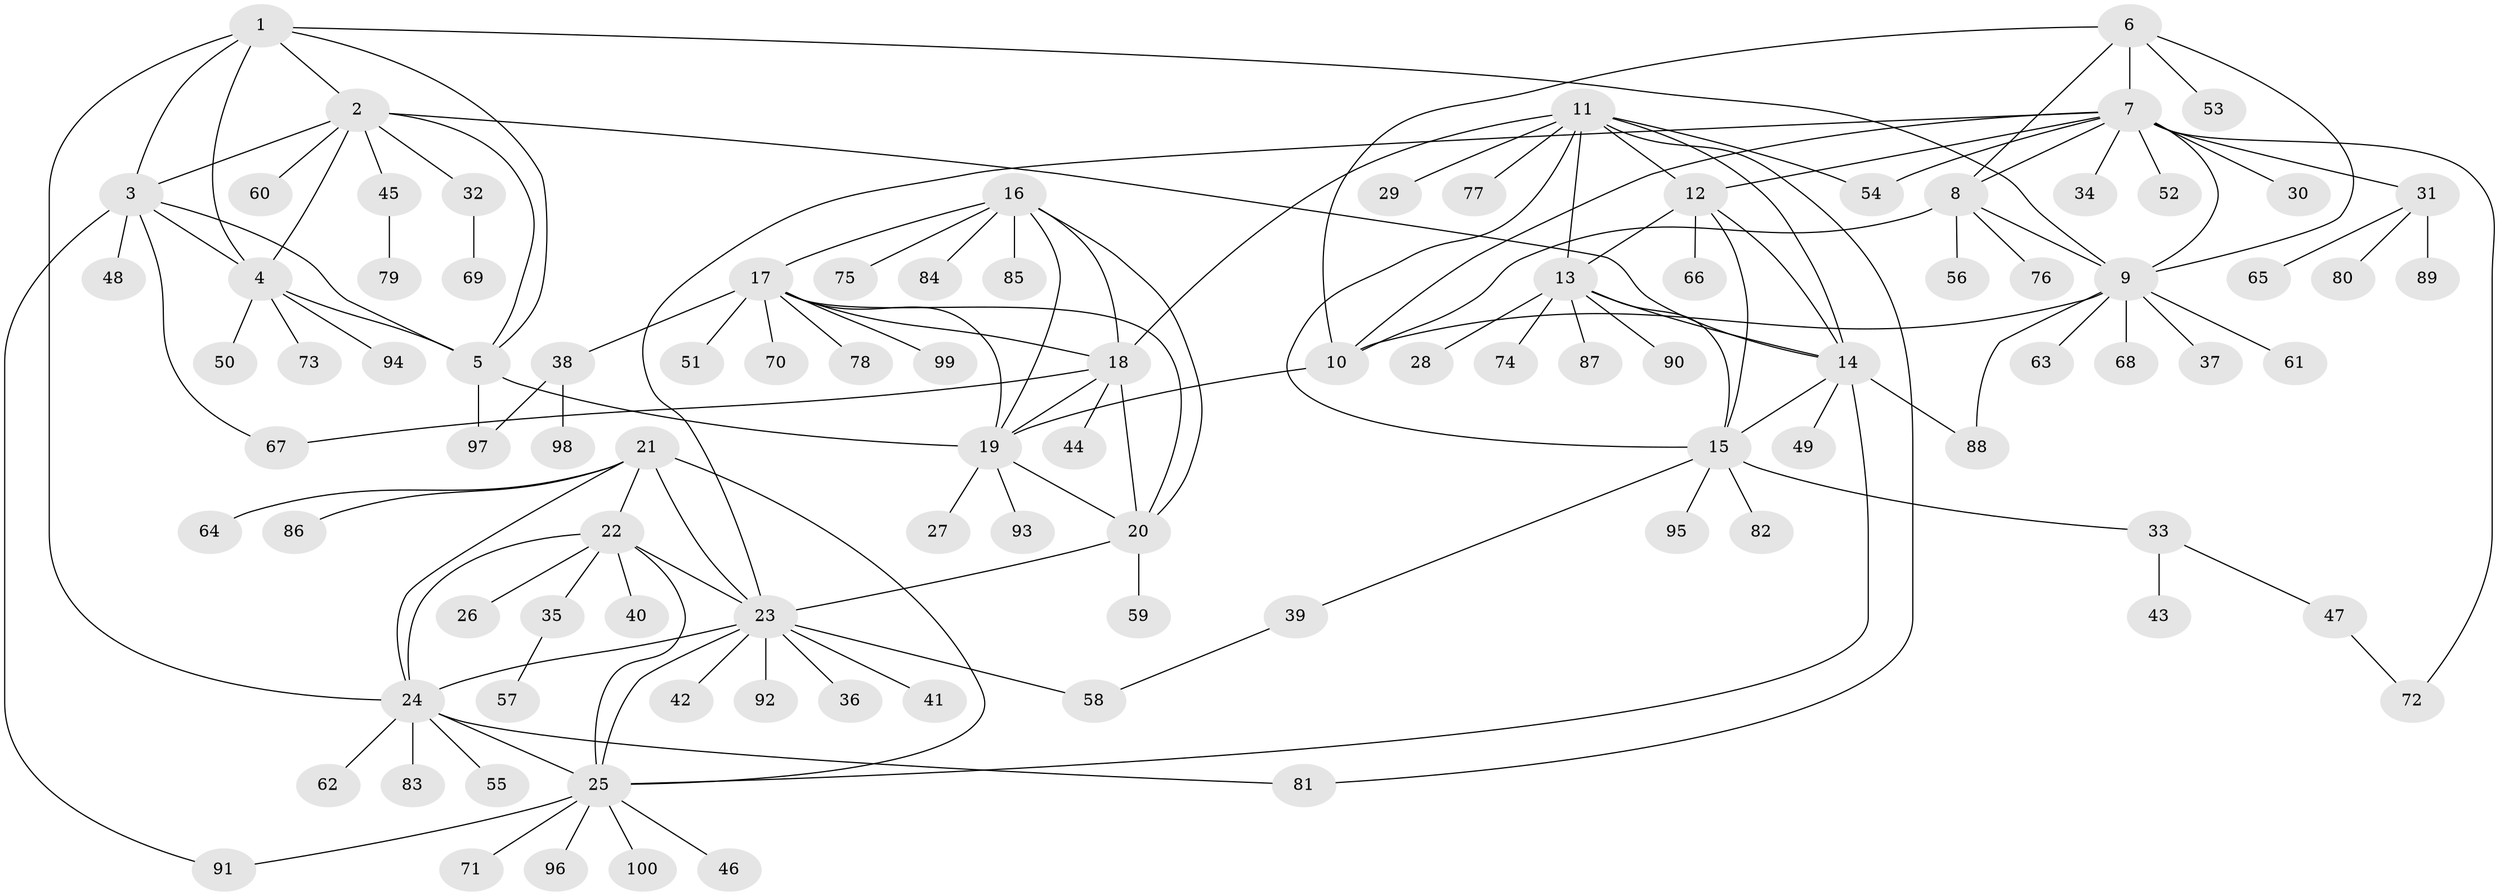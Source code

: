 // Generated by graph-tools (version 1.1) at 2025/16/03/09/25 04:16:05]
// undirected, 100 vertices, 143 edges
graph export_dot {
graph [start="1"]
  node [color=gray90,style=filled];
  1;
  2;
  3;
  4;
  5;
  6;
  7;
  8;
  9;
  10;
  11;
  12;
  13;
  14;
  15;
  16;
  17;
  18;
  19;
  20;
  21;
  22;
  23;
  24;
  25;
  26;
  27;
  28;
  29;
  30;
  31;
  32;
  33;
  34;
  35;
  36;
  37;
  38;
  39;
  40;
  41;
  42;
  43;
  44;
  45;
  46;
  47;
  48;
  49;
  50;
  51;
  52;
  53;
  54;
  55;
  56;
  57;
  58;
  59;
  60;
  61;
  62;
  63;
  64;
  65;
  66;
  67;
  68;
  69;
  70;
  71;
  72;
  73;
  74;
  75;
  76;
  77;
  78;
  79;
  80;
  81;
  82;
  83;
  84;
  85;
  86;
  87;
  88;
  89;
  90;
  91;
  92;
  93;
  94;
  95;
  96;
  97;
  98;
  99;
  100;
  1 -- 2;
  1 -- 3;
  1 -- 4;
  1 -- 5;
  1 -- 9;
  1 -- 24;
  2 -- 3;
  2 -- 4;
  2 -- 5;
  2 -- 14;
  2 -- 32;
  2 -- 45;
  2 -- 60;
  3 -- 4;
  3 -- 5;
  3 -- 48;
  3 -- 67;
  3 -- 91;
  4 -- 5;
  4 -- 50;
  4 -- 73;
  4 -- 94;
  5 -- 19;
  5 -- 97;
  6 -- 7;
  6 -- 8;
  6 -- 9;
  6 -- 10;
  6 -- 53;
  7 -- 8;
  7 -- 9;
  7 -- 10;
  7 -- 12;
  7 -- 23;
  7 -- 30;
  7 -- 31;
  7 -- 34;
  7 -- 52;
  7 -- 54;
  7 -- 72;
  8 -- 9;
  8 -- 10;
  8 -- 56;
  8 -- 76;
  9 -- 10;
  9 -- 37;
  9 -- 61;
  9 -- 63;
  9 -- 68;
  9 -- 88;
  10 -- 19;
  11 -- 12;
  11 -- 13;
  11 -- 14;
  11 -- 15;
  11 -- 18;
  11 -- 29;
  11 -- 54;
  11 -- 77;
  11 -- 81;
  12 -- 13;
  12 -- 14;
  12 -- 15;
  12 -- 66;
  13 -- 14;
  13 -- 15;
  13 -- 28;
  13 -- 74;
  13 -- 87;
  13 -- 90;
  14 -- 15;
  14 -- 25;
  14 -- 49;
  14 -- 88;
  15 -- 33;
  15 -- 39;
  15 -- 82;
  15 -- 95;
  16 -- 17;
  16 -- 18;
  16 -- 19;
  16 -- 20;
  16 -- 75;
  16 -- 84;
  16 -- 85;
  17 -- 18;
  17 -- 19;
  17 -- 20;
  17 -- 38;
  17 -- 51;
  17 -- 70;
  17 -- 78;
  17 -- 99;
  18 -- 19;
  18 -- 20;
  18 -- 44;
  18 -- 67;
  19 -- 20;
  19 -- 27;
  19 -- 93;
  20 -- 23;
  20 -- 59;
  21 -- 22;
  21 -- 23;
  21 -- 24;
  21 -- 25;
  21 -- 64;
  21 -- 86;
  22 -- 23;
  22 -- 24;
  22 -- 25;
  22 -- 26;
  22 -- 35;
  22 -- 40;
  23 -- 24;
  23 -- 25;
  23 -- 36;
  23 -- 41;
  23 -- 42;
  23 -- 58;
  23 -- 92;
  24 -- 25;
  24 -- 55;
  24 -- 62;
  24 -- 81;
  24 -- 83;
  25 -- 46;
  25 -- 71;
  25 -- 91;
  25 -- 96;
  25 -- 100;
  31 -- 65;
  31 -- 80;
  31 -- 89;
  32 -- 69;
  33 -- 43;
  33 -- 47;
  35 -- 57;
  38 -- 97;
  38 -- 98;
  39 -- 58;
  45 -- 79;
  47 -- 72;
}
